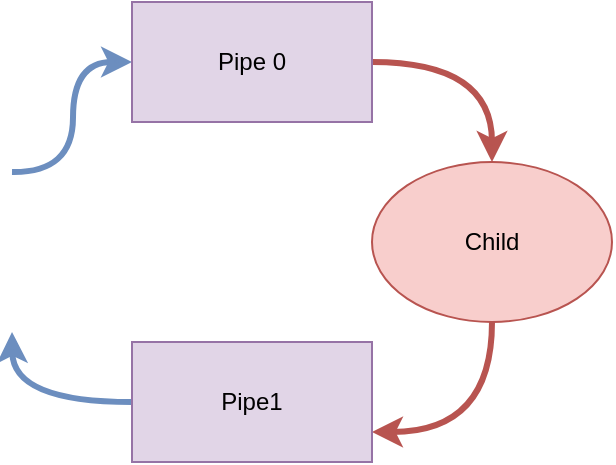 <mxfile version="13.5.8" type="github">
  <diagram id="xRr3j1071E7Sd-Uy8gGc" name="Page-1">
    <mxGraphModel dx="1461" dy="945" grid="1" gridSize="10" guides="1" tooltips="1" connect="1" arrows="1" fold="1" page="1" pageScale="1" pageWidth="827" pageHeight="1169" math="0" shadow="0">
      <root>
        <mxCell id="0" />
        <mxCell id="1" parent="0" />
        <mxCell id="1PCTBVe1F2xrJ-r8mCBY-1" style="edgeStyle=orthogonalEdgeStyle;rounded=0;orthogonalLoop=1;jettySize=auto;html=1;entryX=0;entryY=0.5;entryDx=0;entryDy=0;strokeWidth=3;curved=1;fillColor=#dae8fc;strokeColor=#6c8ebf;" edge="1" parent="1" target="1PCTBVe1F2xrJ-r8mCBY-5">
          <mxGeometry relative="1" as="geometry">
            <mxPoint x="-400" y="345" as="sourcePoint" />
          </mxGeometry>
        </mxCell>
        <mxCell id="1PCTBVe1F2xrJ-r8mCBY-2" style="edgeStyle=orthogonalEdgeStyle;curved=1;rounded=0;orthogonalLoop=1;jettySize=auto;html=1;entryX=1;entryY=0.75;entryDx=0;entryDy=0;strokeWidth=3;fillColor=#f8cecc;strokeColor=#b85450;" edge="1" parent="1" source="1PCTBVe1F2xrJ-r8mCBY-3" target="1PCTBVe1F2xrJ-r8mCBY-7">
          <mxGeometry relative="1" as="geometry" />
        </mxCell>
        <mxCell id="1PCTBVe1F2xrJ-r8mCBY-3" value="Child" style="ellipse;whiteSpace=wrap;html=1;fillColor=#f8cecc;strokeColor=#b85450;" vertex="1" parent="1">
          <mxGeometry x="-220" y="340" width="120" height="80" as="geometry" />
        </mxCell>
        <mxCell id="1PCTBVe1F2xrJ-r8mCBY-4" style="edgeStyle=orthogonalEdgeStyle;curved=1;rounded=0;orthogonalLoop=1;jettySize=auto;html=1;entryX=0.5;entryY=0;entryDx=0;entryDy=0;strokeWidth=3;exitX=1;exitY=0.5;exitDx=0;exitDy=0;fillColor=#f8cecc;strokeColor=#b85450;" edge="1" parent="1" source="1PCTBVe1F2xrJ-r8mCBY-5" target="1PCTBVe1F2xrJ-r8mCBY-3">
          <mxGeometry relative="1" as="geometry" />
        </mxCell>
        <mxCell id="1PCTBVe1F2xrJ-r8mCBY-5" value="Pipe 0" style="rounded=0;whiteSpace=wrap;html=1;fillColor=#e1d5e7;strokeColor=#9673a6;" vertex="1" parent="1">
          <mxGeometry x="-340" y="260" width="120" height="60" as="geometry" />
        </mxCell>
        <mxCell id="1PCTBVe1F2xrJ-r8mCBY-6" style="edgeStyle=orthogonalEdgeStyle;curved=1;rounded=0;orthogonalLoop=1;jettySize=auto;html=1;strokeWidth=3;exitX=0;exitY=0.5;exitDx=0;exitDy=0;fillColor=#dae8fc;strokeColor=#6c8ebf;" edge="1" parent="1" source="1PCTBVe1F2xrJ-r8mCBY-7">
          <mxGeometry relative="1" as="geometry">
            <mxPoint x="-400" y="425" as="targetPoint" />
          </mxGeometry>
        </mxCell>
        <mxCell id="1PCTBVe1F2xrJ-r8mCBY-7" value="Pipe1" style="rounded=0;whiteSpace=wrap;html=1;fillColor=#e1d5e7;strokeColor=#9673a6;" vertex="1" parent="1">
          <mxGeometry x="-340" y="430" width="120" height="60" as="geometry" />
        </mxCell>
      </root>
    </mxGraphModel>
  </diagram>
</mxfile>
